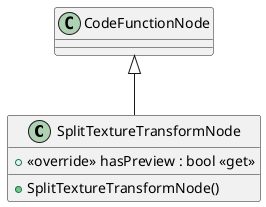 @startuml
class SplitTextureTransformNode {
    + <<override>> hasPreview : bool <<get>>
    + SplitTextureTransformNode()
}
CodeFunctionNode <|-- SplitTextureTransformNode
@enduml
